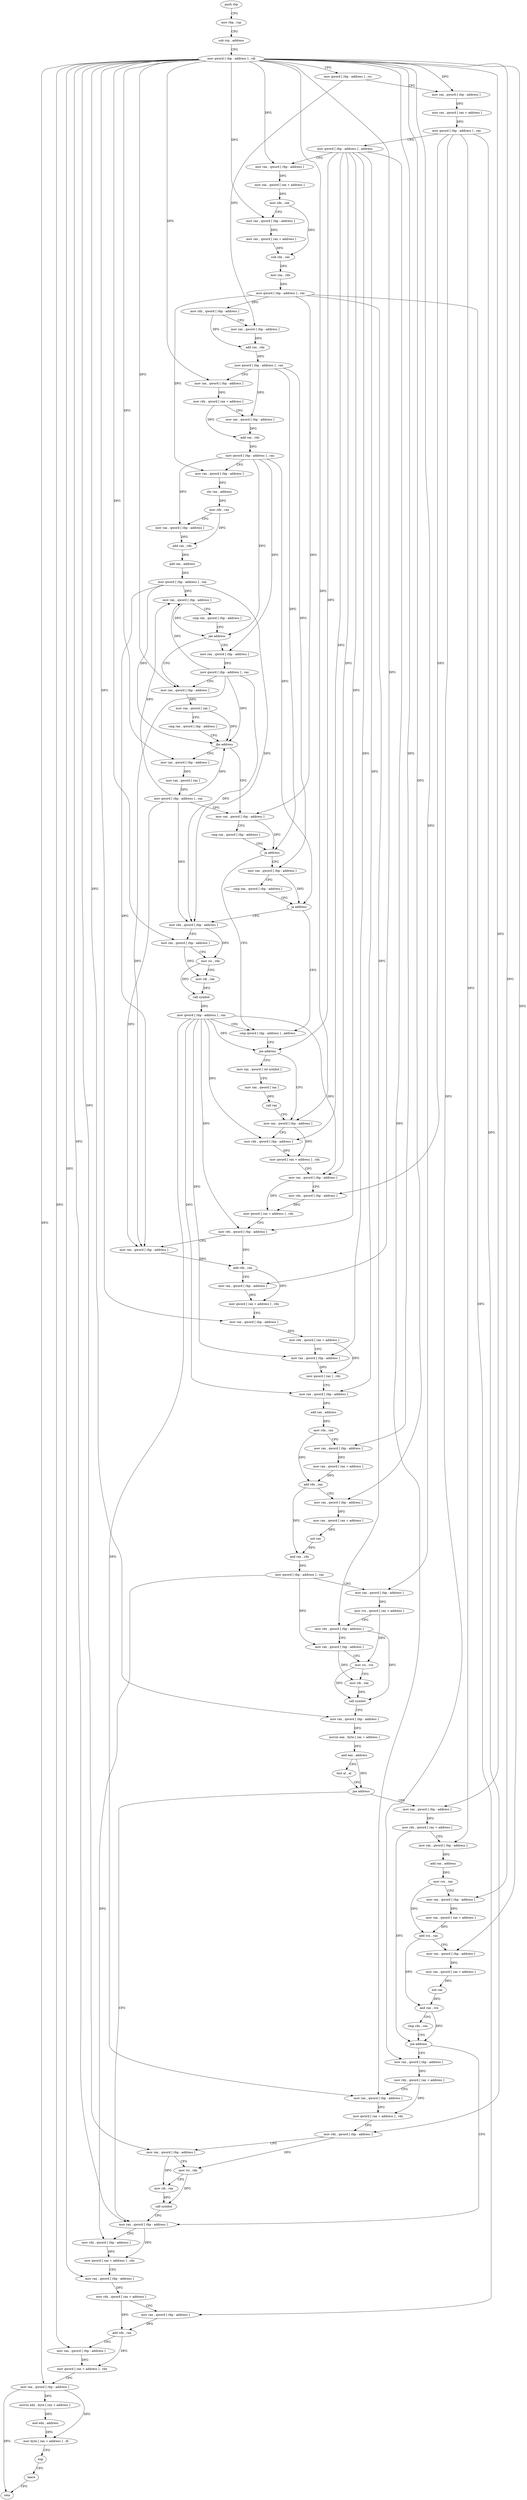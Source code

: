 digraph "func" {
"243050" [label = "push rbp" ]
"243051" [label = "mov rbp , rsp" ]
"243054" [label = "sub rsp , address" ]
"243058" [label = "mov qword [ rbp - address ] , rdi" ]
"243062" [label = "mov qword [ rbp - address ] , rsi" ]
"243066" [label = "mov rax , qword [ rbp - address ]" ]
"243070" [label = "mov rax , qword [ rax + address ]" ]
"243074" [label = "mov qword [ rbp - address ] , rax" ]
"243078" [label = "mov qword [ rbp - address ] , address" ]
"243086" [label = "mov rax , qword [ rbp - address ]" ]
"243090" [label = "mov rax , qword [ rax + address ]" ]
"243094" [label = "mov rdx , rax" ]
"243097" [label = "mov rax , qword [ rbp - address ]" ]
"243101" [label = "mov rax , qword [ rax + address ]" ]
"243105" [label = "sub rdx , rax" ]
"243108" [label = "mov rax , rdx" ]
"243111" [label = "mov qword [ rbp - address ] , rax" ]
"243115" [label = "mov rdx , qword [ rbp - address ]" ]
"243119" [label = "mov rax , qword [ rbp - address ]" ]
"243123" [label = "add rax , rdx" ]
"243126" [label = "mov qword [ rbp - address ] , rax" ]
"243130" [label = "mov rax , qword [ rbp - address ]" ]
"243134" [label = "mov rdx , qword [ rax + address ]" ]
"243138" [label = "mov rax , qword [ rbp - address ]" ]
"243142" [label = "add rax , rdx" ]
"243145" [label = "mov qword [ rbp - address ] , rax" ]
"243149" [label = "mov rax , qword [ rbp - address ]" ]
"243153" [label = "shr rax , address" ]
"243157" [label = "mov rdx , rax" ]
"243160" [label = "mov rax , qword [ rbp - address ]" ]
"243164" [label = "add rax , rdx" ]
"243167" [label = "add rax , address" ]
"243171" [label = "mov qword [ rbp - address ] , rax" ]
"243175" [label = "mov rax , qword [ rbp - address ]" ]
"243179" [label = "cmp rax , qword [ rbp - address ]" ]
"243183" [label = "jae address" ]
"243193" [label = "mov rax , qword [ rbp - address ]" ]
"243185" [label = "mov rax , qword [ rbp - address ]" ]
"243197" [label = "mov rax , qword [ rax ]" ]
"243200" [label = "cmp rax , qword [ rbp - address ]" ]
"243204" [label = "jbe address" ]
"243217" [label = "mov rax , qword [ rbp - address ]" ]
"243206" [label = "mov rax , qword [ rbp - address ]" ]
"243189" [label = "mov qword [ rbp - address ] , rax" ]
"243221" [label = "cmp rax , qword [ rbp - address ]" ]
"243225" [label = "ja address" ]
"243260" [label = "cmp qword [ rbp - address ] , address" ]
"243227" [label = "mov rax , qword [ rbp - address ]" ]
"243210" [label = "mov rax , qword [ rax ]" ]
"243213" [label = "mov qword [ rbp - address ] , rax" ]
"243265" [label = "jne address" ]
"243279" [label = "mov rax , qword [ rbp - address ]" ]
"243267" [label = "mov rax , qword [ rel symbol ]" ]
"243231" [label = "cmp rax , qword [ rbp - address ]" ]
"243235" [label = "ja address" ]
"243237" [label = "mov rdx , qword [ rbp - address ]" ]
"243283" [label = "mov rdx , qword [ rbp - address ]" ]
"243287" [label = "mov qword [ rax + address ] , rdx" ]
"243291" [label = "mov rax , qword [ rbp - address ]" ]
"243295" [label = "mov rdx , qword [ rbp - address ]" ]
"243299" [label = "mov qword [ rax + address ] , rdx" ]
"243303" [label = "mov rdx , qword [ rbp - address ]" ]
"243307" [label = "mov rax , qword [ rbp - address ]" ]
"243311" [label = "add rdx , rax" ]
"243314" [label = "mov rax , qword [ rbp - address ]" ]
"243318" [label = "mov qword [ rax + address ] , rdx" ]
"243322" [label = "mov rax , qword [ rbp - address ]" ]
"243326" [label = "mov rdx , qword [ rax + address ]" ]
"243330" [label = "mov rax , qword [ rbp - address ]" ]
"243334" [label = "mov qword [ rax ] , rdx" ]
"243337" [label = "mov rax , qword [ rbp - address ]" ]
"243341" [label = "add rax , address" ]
"243345" [label = "mov rdx , rax" ]
"243348" [label = "mov rax , qword [ rbp - address ]" ]
"243352" [label = "mov rax , qword [ rax + address ]" ]
"243356" [label = "add rdx , rax" ]
"243359" [label = "mov rax , qword [ rbp - address ]" ]
"243363" [label = "mov rax , qword [ rax + address ]" ]
"243367" [label = "not rax" ]
"243370" [label = "and rax , rdx" ]
"243373" [label = "mov qword [ rbp - address ] , rax" ]
"243377" [label = "mov rax , qword [ rbp - address ]" ]
"243381" [label = "mov rcx , qword [ rax + address ]" ]
"243385" [label = "mov rdx , qword [ rbp - address ]" ]
"243389" [label = "mov rax , qword [ rbp - address ]" ]
"243393" [label = "mov rsi , rcx" ]
"243396" [label = "mov rdi , rax" ]
"243399" [label = "call symbol" ]
"243404" [label = "mov rax , qword [ rbp - address ]" ]
"243408" [label = "movzx eax , byte [ rax + address ]" ]
"243412" [label = "and eax , address" ]
"243415" [label = "test al , al" ]
"243417" [label = "jne address" ]
"243503" [label = "mov rax , qword [ rbp - address ]" ]
"243419" [label = "mov rax , qword [ rbp - address ]" ]
"243274" [label = "mov rax , qword [ rax ]" ]
"243277" [label = "call rax" ]
"243241" [label = "mov rax , qword [ rbp - address ]" ]
"243245" [label = "mov rsi , rdx" ]
"243248" [label = "mov rdi , rax" ]
"243251" [label = "call symbol" ]
"243256" [label = "mov qword [ rbp - address ] , rax" ]
"243507" [label = "mov rdx , qword [ rbp - address ]" ]
"243511" [label = "mov qword [ rax + address ] , rdx" ]
"243515" [label = "mov rax , qword [ rbp - address ]" ]
"243519" [label = "mov rdx , qword [ rax + address ]" ]
"243523" [label = "mov rax , qword [ rbp - address ]" ]
"243527" [label = "add rdx , rax" ]
"243530" [label = "mov rax , qword [ rbp - address ]" ]
"243534" [label = "mov qword [ rax + address ] , rdx" ]
"243538" [label = "mov rax , qword [ rbp - address ]" ]
"243542" [label = "movzx edx , byte [ rax + address ]" ]
"243546" [label = "and edx , address" ]
"243549" [label = "mov byte [ rax + address ] , dl" ]
"243552" [label = "nop" ]
"243553" [label = "leave" ]
"243554" [label = "retn" ]
"243423" [label = "mov rdx , qword [ rax + address ]" ]
"243427" [label = "mov rax , qword [ rbp - address ]" ]
"243431" [label = "add rax , address" ]
"243435" [label = "mov rcx , rax" ]
"243438" [label = "mov rax , qword [ rbp - address ]" ]
"243442" [label = "mov rax , qword [ rax + address ]" ]
"243446" [label = "add rcx , rax" ]
"243449" [label = "mov rax , qword [ rbp - address ]" ]
"243453" [label = "mov rax , qword [ rax + address ]" ]
"243457" [label = "not rax" ]
"243460" [label = "and rax , rcx" ]
"243463" [label = "cmp rdx , rax" ]
"243466" [label = "jne address" ]
"243468" [label = "mov rax , qword [ rbp - address ]" ]
"243472" [label = "mov rdx , qword [ rax + address ]" ]
"243476" [label = "mov rax , qword [ rbp - address ]" ]
"243480" [label = "mov qword [ rax + address ] , rdx" ]
"243484" [label = "mov rdx , qword [ rbp - address ]" ]
"243488" [label = "mov rax , qword [ rbp - address ]" ]
"243492" [label = "mov rsi , rdx" ]
"243495" [label = "mov rdi , rax" ]
"243498" [label = "call symbol" ]
"243050" -> "243051" [ label = "CFG" ]
"243051" -> "243054" [ label = "CFG" ]
"243054" -> "243058" [ label = "CFG" ]
"243058" -> "243062" [ label = "CFG" ]
"243058" -> "243066" [ label = "DFG" ]
"243058" -> "243086" [ label = "DFG" ]
"243058" -> "243097" [ label = "DFG" ]
"243058" -> "243130" [ label = "DFG" ]
"243058" -> "243193" [ label = "DFG" ]
"243058" -> "243206" [ label = "DFG" ]
"243058" -> "243279" [ label = "DFG" ]
"243058" -> "243314" [ label = "DFG" ]
"243058" -> "243322" [ label = "DFG" ]
"243058" -> "243348" [ label = "DFG" ]
"243058" -> "243359" [ label = "DFG" ]
"243058" -> "243377" [ label = "DFG" ]
"243058" -> "243404" [ label = "DFG" ]
"243058" -> "243241" [ label = "DFG" ]
"243058" -> "243503" [ label = "DFG" ]
"243058" -> "243515" [ label = "DFG" ]
"243058" -> "243530" [ label = "DFG" ]
"243058" -> "243538" [ label = "DFG" ]
"243058" -> "243419" [ label = "DFG" ]
"243058" -> "243438" [ label = "DFG" ]
"243058" -> "243449" [ label = "DFG" ]
"243058" -> "243488" [ label = "DFG" ]
"243062" -> "243066" [ label = "CFG" ]
"243062" -> "243119" [ label = "DFG" ]
"243066" -> "243070" [ label = "DFG" ]
"243070" -> "243074" [ label = "DFG" ]
"243074" -> "243078" [ label = "CFG" ]
"243074" -> "243295" [ label = "DFG" ]
"243074" -> "243427" [ label = "DFG" ]
"243074" -> "243468" [ label = "DFG" ]
"243074" -> "243484" [ label = "DFG" ]
"243078" -> "243086" [ label = "CFG" ]
"243078" -> "243265" [ label = "DFG" ]
"243078" -> "243283" [ label = "DFG" ]
"243078" -> "243291" [ label = "DFG" ]
"243078" -> "243303" [ label = "DFG" ]
"243078" -> "243330" [ label = "DFG" ]
"243078" -> "243337" [ label = "DFG" ]
"243078" -> "243476" [ label = "DFG" ]
"243086" -> "243090" [ label = "DFG" ]
"243090" -> "243094" [ label = "DFG" ]
"243094" -> "243097" [ label = "CFG" ]
"243094" -> "243105" [ label = "DFG" ]
"243097" -> "243101" [ label = "DFG" ]
"243101" -> "243105" [ label = "DFG" ]
"243105" -> "243108" [ label = "DFG" ]
"243108" -> "243111" [ label = "DFG" ]
"243111" -> "243115" [ label = "DFG" ]
"243111" -> "243149" [ label = "DFG" ]
"243111" -> "243217" [ label = "DFG" ]
"243111" -> "243385" [ label = "DFG" ]
"243111" -> "243523" [ label = "DFG" ]
"243115" -> "243119" [ label = "CFG" ]
"243115" -> "243123" [ label = "DFG" ]
"243119" -> "243123" [ label = "DFG" ]
"243123" -> "243126" [ label = "DFG" ]
"243126" -> "243130" [ label = "CFG" ]
"243126" -> "243138" [ label = "DFG" ]
"243126" -> "243225" [ label = "DFG" ]
"243126" -> "243227" [ label = "DFG" ]
"243130" -> "243134" [ label = "DFG" ]
"243134" -> "243138" [ label = "CFG" ]
"243134" -> "243142" [ label = "DFG" ]
"243138" -> "243142" [ label = "DFG" ]
"243142" -> "243145" [ label = "DFG" ]
"243145" -> "243149" [ label = "CFG" ]
"243145" -> "243160" [ label = "DFG" ]
"243145" -> "243183" [ label = "DFG" ]
"243145" -> "243185" [ label = "DFG" ]
"243145" -> "243235" [ label = "DFG" ]
"243149" -> "243153" [ label = "DFG" ]
"243153" -> "243157" [ label = "DFG" ]
"243157" -> "243160" [ label = "CFG" ]
"243157" -> "243164" [ label = "DFG" ]
"243160" -> "243164" [ label = "DFG" ]
"243164" -> "243167" [ label = "DFG" ]
"243167" -> "243171" [ label = "DFG" ]
"243171" -> "243175" [ label = "DFG" ]
"243171" -> "243204" [ label = "DFG" ]
"243171" -> "243307" [ label = "DFG" ]
"243171" -> "243237" [ label = "DFG" ]
"243175" -> "243179" [ label = "CFG" ]
"243175" -> "243183" [ label = "DFG" ]
"243179" -> "243183" [ label = "CFG" ]
"243183" -> "243193" [ label = "CFG" ]
"243183" -> "243185" [ label = "CFG" ]
"243193" -> "243197" [ label = "DFG" ]
"243185" -> "243189" [ label = "DFG" ]
"243197" -> "243200" [ label = "CFG" ]
"243197" -> "243204" [ label = "DFG" ]
"243200" -> "243204" [ label = "CFG" ]
"243204" -> "243217" [ label = "CFG" ]
"243204" -> "243206" [ label = "CFG" ]
"243217" -> "243221" [ label = "CFG" ]
"243217" -> "243225" [ label = "DFG" ]
"243206" -> "243210" [ label = "DFG" ]
"243189" -> "243193" [ label = "CFG" ]
"243189" -> "243175" [ label = "DFG" ]
"243189" -> "243204" [ label = "DFG" ]
"243189" -> "243307" [ label = "DFG" ]
"243189" -> "243237" [ label = "DFG" ]
"243221" -> "243225" [ label = "CFG" ]
"243225" -> "243260" [ label = "CFG" ]
"243225" -> "243227" [ label = "CFG" ]
"243260" -> "243265" [ label = "CFG" ]
"243227" -> "243231" [ label = "CFG" ]
"243227" -> "243235" [ label = "DFG" ]
"243210" -> "243213" [ label = "DFG" ]
"243213" -> "243217" [ label = "CFG" ]
"243213" -> "243175" [ label = "DFG" ]
"243213" -> "243204" [ label = "DFG" ]
"243213" -> "243307" [ label = "DFG" ]
"243213" -> "243237" [ label = "DFG" ]
"243265" -> "243279" [ label = "CFG" ]
"243265" -> "243267" [ label = "CFG" ]
"243279" -> "243283" [ label = "CFG" ]
"243279" -> "243287" [ label = "DFG" ]
"243267" -> "243274" [ label = "CFG" ]
"243231" -> "243235" [ label = "CFG" ]
"243235" -> "243260" [ label = "CFG" ]
"243235" -> "243237" [ label = "CFG" ]
"243237" -> "243241" [ label = "CFG" ]
"243237" -> "243245" [ label = "DFG" ]
"243283" -> "243287" [ label = "DFG" ]
"243287" -> "243291" [ label = "CFG" ]
"243291" -> "243295" [ label = "CFG" ]
"243291" -> "243299" [ label = "DFG" ]
"243295" -> "243299" [ label = "DFG" ]
"243299" -> "243303" [ label = "CFG" ]
"243303" -> "243307" [ label = "CFG" ]
"243303" -> "243311" [ label = "DFG" ]
"243307" -> "243311" [ label = "DFG" ]
"243311" -> "243314" [ label = "CFG" ]
"243311" -> "243318" [ label = "DFG" ]
"243314" -> "243318" [ label = "DFG" ]
"243318" -> "243322" [ label = "CFG" ]
"243322" -> "243326" [ label = "DFG" ]
"243326" -> "243330" [ label = "CFG" ]
"243326" -> "243334" [ label = "DFG" ]
"243330" -> "243334" [ label = "DFG" ]
"243334" -> "243337" [ label = "CFG" ]
"243337" -> "243341" [ label = "DFG" ]
"243341" -> "243345" [ label = "DFG" ]
"243345" -> "243348" [ label = "CFG" ]
"243345" -> "243356" [ label = "DFG" ]
"243348" -> "243352" [ label = "DFG" ]
"243352" -> "243356" [ label = "DFG" ]
"243356" -> "243359" [ label = "CFG" ]
"243356" -> "243370" [ label = "DFG" ]
"243359" -> "243363" [ label = "DFG" ]
"243363" -> "243367" [ label = "DFG" ]
"243367" -> "243370" [ label = "DFG" ]
"243370" -> "243373" [ label = "DFG" ]
"243373" -> "243377" [ label = "CFG" ]
"243373" -> "243389" [ label = "DFG" ]
"243373" -> "243507" [ label = "DFG" ]
"243377" -> "243381" [ label = "DFG" ]
"243381" -> "243385" [ label = "CFG" ]
"243381" -> "243393" [ label = "DFG" ]
"243385" -> "243389" [ label = "CFG" ]
"243385" -> "243399" [ label = "DFG" ]
"243389" -> "243393" [ label = "CFG" ]
"243389" -> "243396" [ label = "DFG" ]
"243393" -> "243396" [ label = "CFG" ]
"243393" -> "243399" [ label = "DFG" ]
"243396" -> "243399" [ label = "DFG" ]
"243399" -> "243404" [ label = "CFG" ]
"243404" -> "243408" [ label = "DFG" ]
"243408" -> "243412" [ label = "DFG" ]
"243412" -> "243415" [ label = "CFG" ]
"243412" -> "243417" [ label = "DFG" ]
"243415" -> "243417" [ label = "CFG" ]
"243417" -> "243503" [ label = "CFG" ]
"243417" -> "243419" [ label = "CFG" ]
"243503" -> "243507" [ label = "CFG" ]
"243503" -> "243511" [ label = "DFG" ]
"243419" -> "243423" [ label = "DFG" ]
"243274" -> "243277" [ label = "DFG" ]
"243277" -> "243279" [ label = "CFG" ]
"243241" -> "243245" [ label = "CFG" ]
"243241" -> "243248" [ label = "DFG" ]
"243245" -> "243248" [ label = "CFG" ]
"243245" -> "243251" [ label = "DFG" ]
"243248" -> "243251" [ label = "DFG" ]
"243251" -> "243256" [ label = "DFG" ]
"243256" -> "243260" [ label = "CFG" ]
"243256" -> "243265" [ label = "DFG" ]
"243256" -> "243283" [ label = "DFG" ]
"243256" -> "243291" [ label = "DFG" ]
"243256" -> "243303" [ label = "DFG" ]
"243256" -> "243330" [ label = "DFG" ]
"243256" -> "243337" [ label = "DFG" ]
"243256" -> "243476" [ label = "DFG" ]
"243507" -> "243511" [ label = "DFG" ]
"243511" -> "243515" [ label = "CFG" ]
"243515" -> "243519" [ label = "DFG" ]
"243519" -> "243523" [ label = "CFG" ]
"243519" -> "243527" [ label = "DFG" ]
"243523" -> "243527" [ label = "DFG" ]
"243527" -> "243530" [ label = "CFG" ]
"243527" -> "243534" [ label = "DFG" ]
"243530" -> "243534" [ label = "DFG" ]
"243534" -> "243538" [ label = "CFG" ]
"243538" -> "243542" [ label = "DFG" ]
"243538" -> "243549" [ label = "DFG" ]
"243538" -> "243554" [ label = "DFG" ]
"243542" -> "243546" [ label = "DFG" ]
"243546" -> "243549" [ label = "DFG" ]
"243549" -> "243552" [ label = "CFG" ]
"243552" -> "243553" [ label = "CFG" ]
"243553" -> "243554" [ label = "CFG" ]
"243423" -> "243427" [ label = "CFG" ]
"243423" -> "243466" [ label = "DFG" ]
"243427" -> "243431" [ label = "DFG" ]
"243431" -> "243435" [ label = "DFG" ]
"243435" -> "243438" [ label = "CFG" ]
"243435" -> "243446" [ label = "DFG" ]
"243438" -> "243442" [ label = "DFG" ]
"243442" -> "243446" [ label = "DFG" ]
"243446" -> "243449" [ label = "CFG" ]
"243446" -> "243460" [ label = "DFG" ]
"243449" -> "243453" [ label = "DFG" ]
"243453" -> "243457" [ label = "DFG" ]
"243457" -> "243460" [ label = "DFG" ]
"243460" -> "243463" [ label = "CFG" ]
"243460" -> "243466" [ label = "DFG" ]
"243463" -> "243466" [ label = "CFG" ]
"243466" -> "243503" [ label = "CFG" ]
"243466" -> "243468" [ label = "CFG" ]
"243468" -> "243472" [ label = "DFG" ]
"243472" -> "243476" [ label = "CFG" ]
"243472" -> "243480" [ label = "DFG" ]
"243476" -> "243480" [ label = "DFG" ]
"243480" -> "243484" [ label = "CFG" ]
"243484" -> "243488" [ label = "CFG" ]
"243484" -> "243492" [ label = "DFG" ]
"243488" -> "243492" [ label = "CFG" ]
"243488" -> "243495" [ label = "DFG" ]
"243492" -> "243495" [ label = "CFG" ]
"243492" -> "243498" [ label = "DFG" ]
"243495" -> "243498" [ label = "DFG" ]
"243498" -> "243503" [ label = "CFG" ]
}
